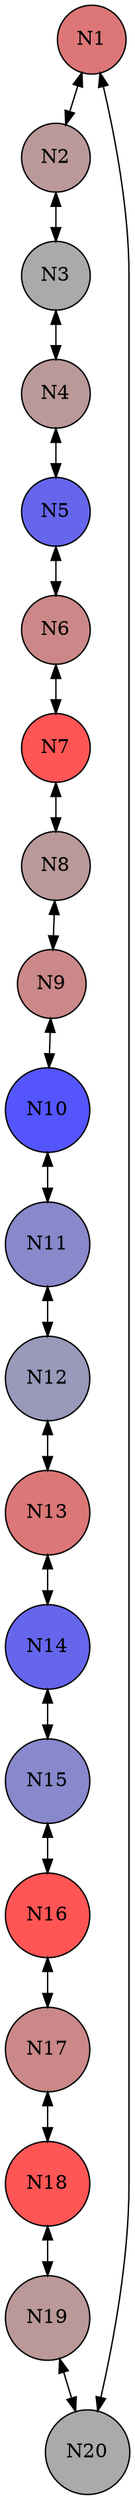 strict digraph graphname { concentrate=true node [shape=circle, style=filled, fontsize=14] {node [style=filled,fillcolor="#DD7777"] N1 }{node [style=filled,fillcolor="#BB9999"] N2 }{node [style=filled,fillcolor="#AAAAAA"] N3 }{node [style=filled,fillcolor="#BB9999"] N4 }{node [style=filled,fillcolor="#6666ED"] N5 }{node [style=filled,fillcolor="#CC8888"] N6 }{node [style=filled,fillcolor="#FF5555"] N7 }{node [style=filled,fillcolor="#BA9999"] N8 }{node [style=filled,fillcolor="#CB8888"] N9 }{node [style=filled,fillcolor="#5555FE"] N10 }{node [style=filled,fillcolor="#8888CB"] N11 }{node [style=filled,fillcolor="#9999BA"] N12 }{node [style=filled,fillcolor="#DC7777"] N13 }{node [style=filled,fillcolor="#6666ED"] N14 }{node [style=filled,fillcolor="#8888CC"] N15 }{node [style=filled,fillcolor="#FF5555"] N16 }{node [style=filled,fillcolor="#CB8888"] N17 }{node [style=filled,fillcolor="#FE5555"] N18 }{node [style=filled,fillcolor="#BB9999"] N19 }{node [style=filled,fillcolor="#AAAAAA"] N20 } N1 -> N2 [dir=both penwidth=1.0]; N1 -> N20 [dir=both penwidth=1.0]; N2 -> N1 [dir=both penwidth=1.0]; N2 -> N3 [dir=both penwidth=1.0]; N3 -> N2 [dir=both penwidth=1.0]; N3 -> N4 [dir=both penwidth=1.0]; N4 -> N3 [dir=both penwidth=1.0]; N4 -> N5 [dir=both penwidth=1.0]; N5 -> N4 [dir=both penwidth=1.0]; N5 -> N6 [dir=both penwidth=1.0]; N6 -> N5 [dir=both penwidth=1.0]; N6 -> N7 [dir=both penwidth=1.0]; N7 -> N6 [dir=both penwidth=1.0]; N7 -> N8 [dir=both penwidth=1.0]; N8 -> N7 [dir=both penwidth=1.0]; N8 -> N9 [dir=both penwidth=1.0]; N9 -> N8 [dir=both penwidth=1.0]; N9 -> N10 [dir=both penwidth=1.0]; N10 -> N9 [dir=both penwidth=1.0]; N10 -> N11 [dir=both penwidth=1.0]; N11 -> N10 [dir=both penwidth=1.0]; N11 -> N12 [dir=both penwidth=1.0]; N12 -> N11 [dir=both penwidth=1.0]; N12 -> N13 [dir=both penwidth=1.0]; N13 -> N12 [dir=both penwidth=1.0]; N13 -> N14 [dir=both penwidth=1.0]; N14 -> N13 [dir=both penwidth=1.0]; N14 -> N15 [dir=both penwidth=1.0]; N15 -> N14 [dir=both penwidth=1.0]; N15 -> N16 [dir=both penwidth=1.0]; N16 -> N15 [dir=both penwidth=1.0]; N16 -> N17 [dir=both penwidth=1.0]; N17 -> N16 [dir=both penwidth=1.0]; N17 -> N18 [dir=both penwidth=1.0]; N18 -> N17 [dir=both penwidth=1.0]; N18 -> N19 [dir=both penwidth=1.0]; N19 -> N18 [dir=both penwidth=1.0]; N19 -> N20 [dir=both penwidth=1.0]; N20 -> N1 [dir=both penwidth=1.0]; N20 -> N19 [dir=both penwidth=1.0];}
